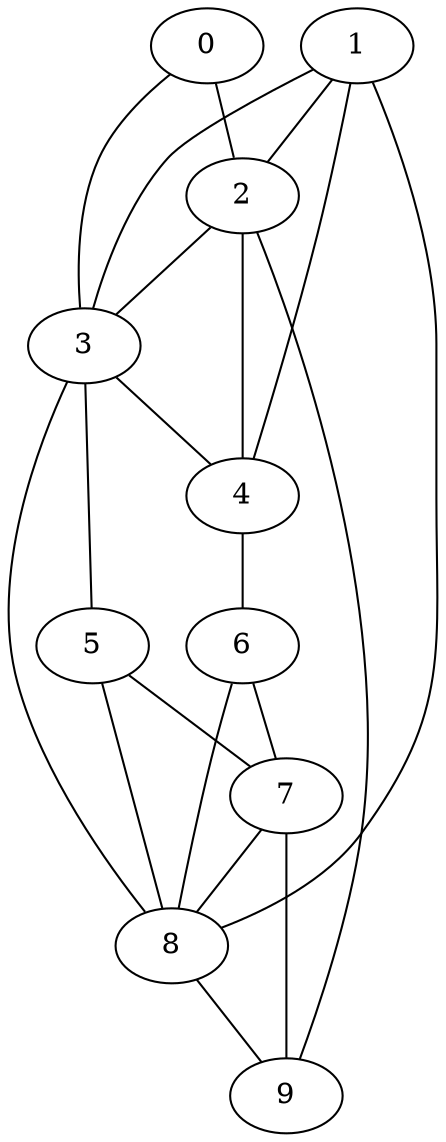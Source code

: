 strict graph  {
0;
1;
2;
3;
4;
5;
6;
7;
8;
9;
0 -- 2  [weight=8];
0 -- 3  [weight=6];
1 -- 2  [weight=7];
1 -- 3  [weight=7];
1 -- 4  [weight=7];
1 -- 8  [weight=8];
2 -- 3  [weight=5];
2 -- 4  [weight=7];
2 -- 9  [weight=6];
3 -- 4  [weight=7];
3 -- 5  [weight=5];
3 -- 8  [weight=12];
4 -- 6  [weight=9];
5 -- 7  [weight=6];
5 -- 8  [weight=8];
6 -- 7  [weight=7];
6 -- 8  [weight=11];
7 -- 8  [weight=9];
7 -- 9  [weight=6];
8 -- 9  [weight=6];
}
